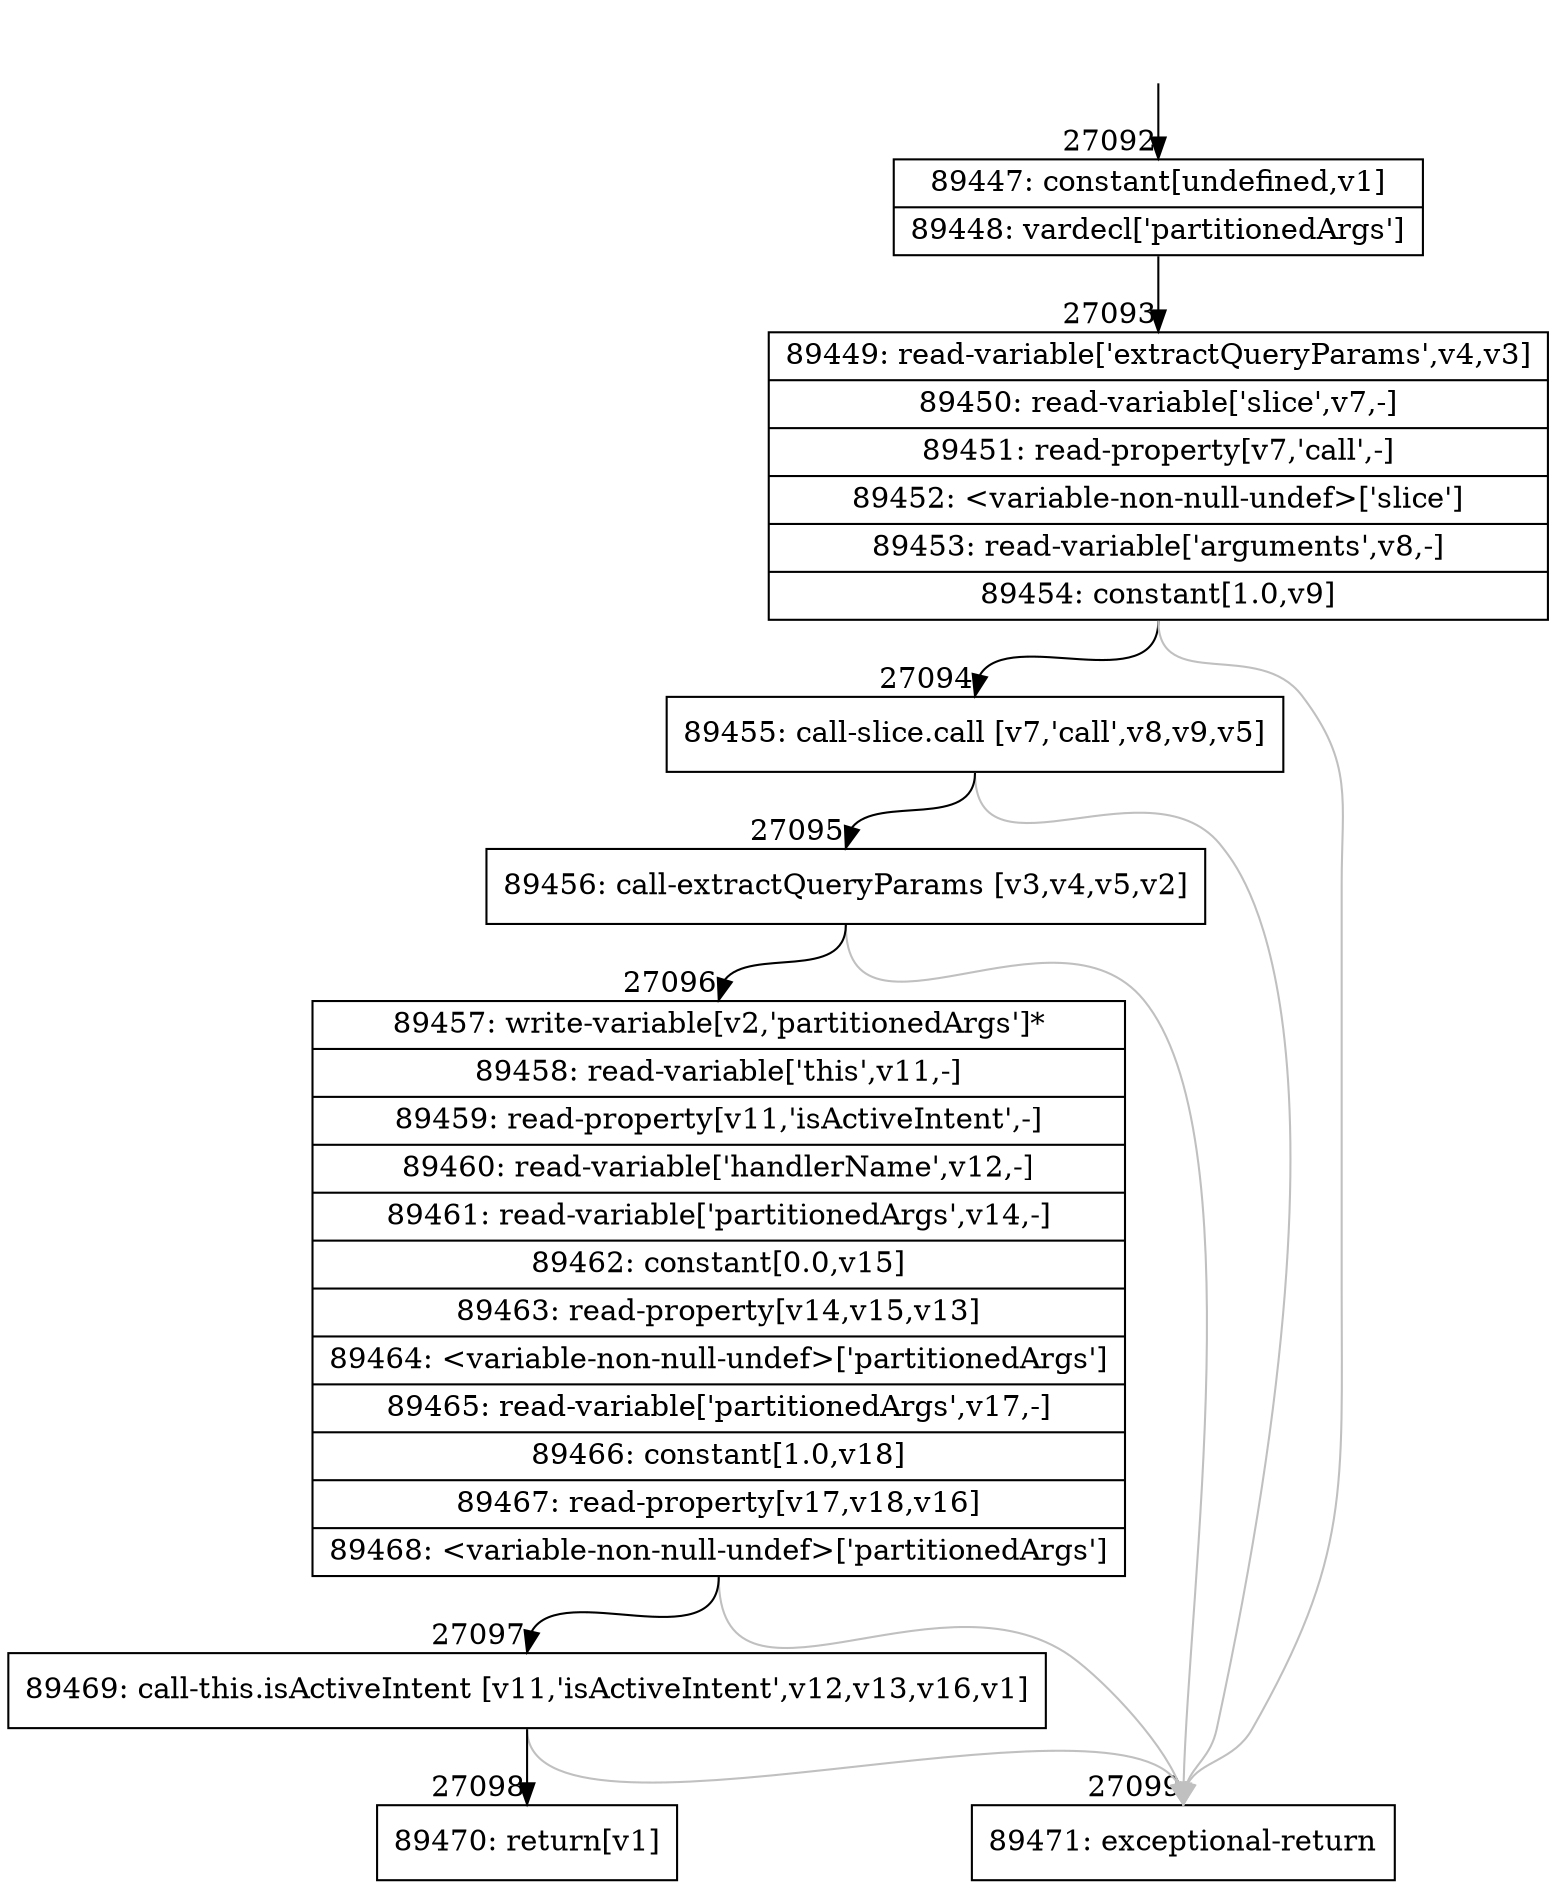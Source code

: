 digraph {
rankdir="TD"
BB_entry2373[shape=none,label=""];
BB_entry2373 -> BB27092 [tailport=s, headport=n, headlabel="    27092"]
BB27092 [shape=record label="{89447: constant[undefined,v1]|89448: vardecl['partitionedArgs']}" ] 
BB27092 -> BB27093 [tailport=s, headport=n, headlabel="      27093"]
BB27093 [shape=record label="{89449: read-variable['extractQueryParams',v4,v3]|89450: read-variable['slice',v7,-]|89451: read-property[v7,'call',-]|89452: \<variable-non-null-undef\>['slice']|89453: read-variable['arguments',v8,-]|89454: constant[1.0,v9]}" ] 
BB27093 -> BB27094 [tailport=s, headport=n, headlabel="      27094"]
BB27093 -> BB27099 [tailport=s, headport=n, color=gray, headlabel="      27099"]
BB27094 [shape=record label="{89455: call-slice.call [v7,'call',v8,v9,v5]}" ] 
BB27094 -> BB27095 [tailport=s, headport=n, headlabel="      27095"]
BB27094 -> BB27099 [tailport=s, headport=n, color=gray]
BB27095 [shape=record label="{89456: call-extractQueryParams [v3,v4,v5,v2]}" ] 
BB27095 -> BB27096 [tailport=s, headport=n, headlabel="      27096"]
BB27095 -> BB27099 [tailport=s, headport=n, color=gray]
BB27096 [shape=record label="{89457: write-variable[v2,'partitionedArgs']*|89458: read-variable['this',v11,-]|89459: read-property[v11,'isActiveIntent',-]|89460: read-variable['handlerName',v12,-]|89461: read-variable['partitionedArgs',v14,-]|89462: constant[0.0,v15]|89463: read-property[v14,v15,v13]|89464: \<variable-non-null-undef\>['partitionedArgs']|89465: read-variable['partitionedArgs',v17,-]|89466: constant[1.0,v18]|89467: read-property[v17,v18,v16]|89468: \<variable-non-null-undef\>['partitionedArgs']}" ] 
BB27096 -> BB27097 [tailport=s, headport=n, headlabel="      27097"]
BB27096 -> BB27099 [tailport=s, headport=n, color=gray]
BB27097 [shape=record label="{89469: call-this.isActiveIntent [v11,'isActiveIntent',v12,v13,v16,v1]}" ] 
BB27097 -> BB27098 [tailport=s, headport=n, headlabel="      27098"]
BB27097 -> BB27099 [tailport=s, headport=n, color=gray]
BB27098 [shape=record label="{89470: return[v1]}" ] 
BB27099 [shape=record label="{89471: exceptional-return}" ] 
//#$~ 48827
}
